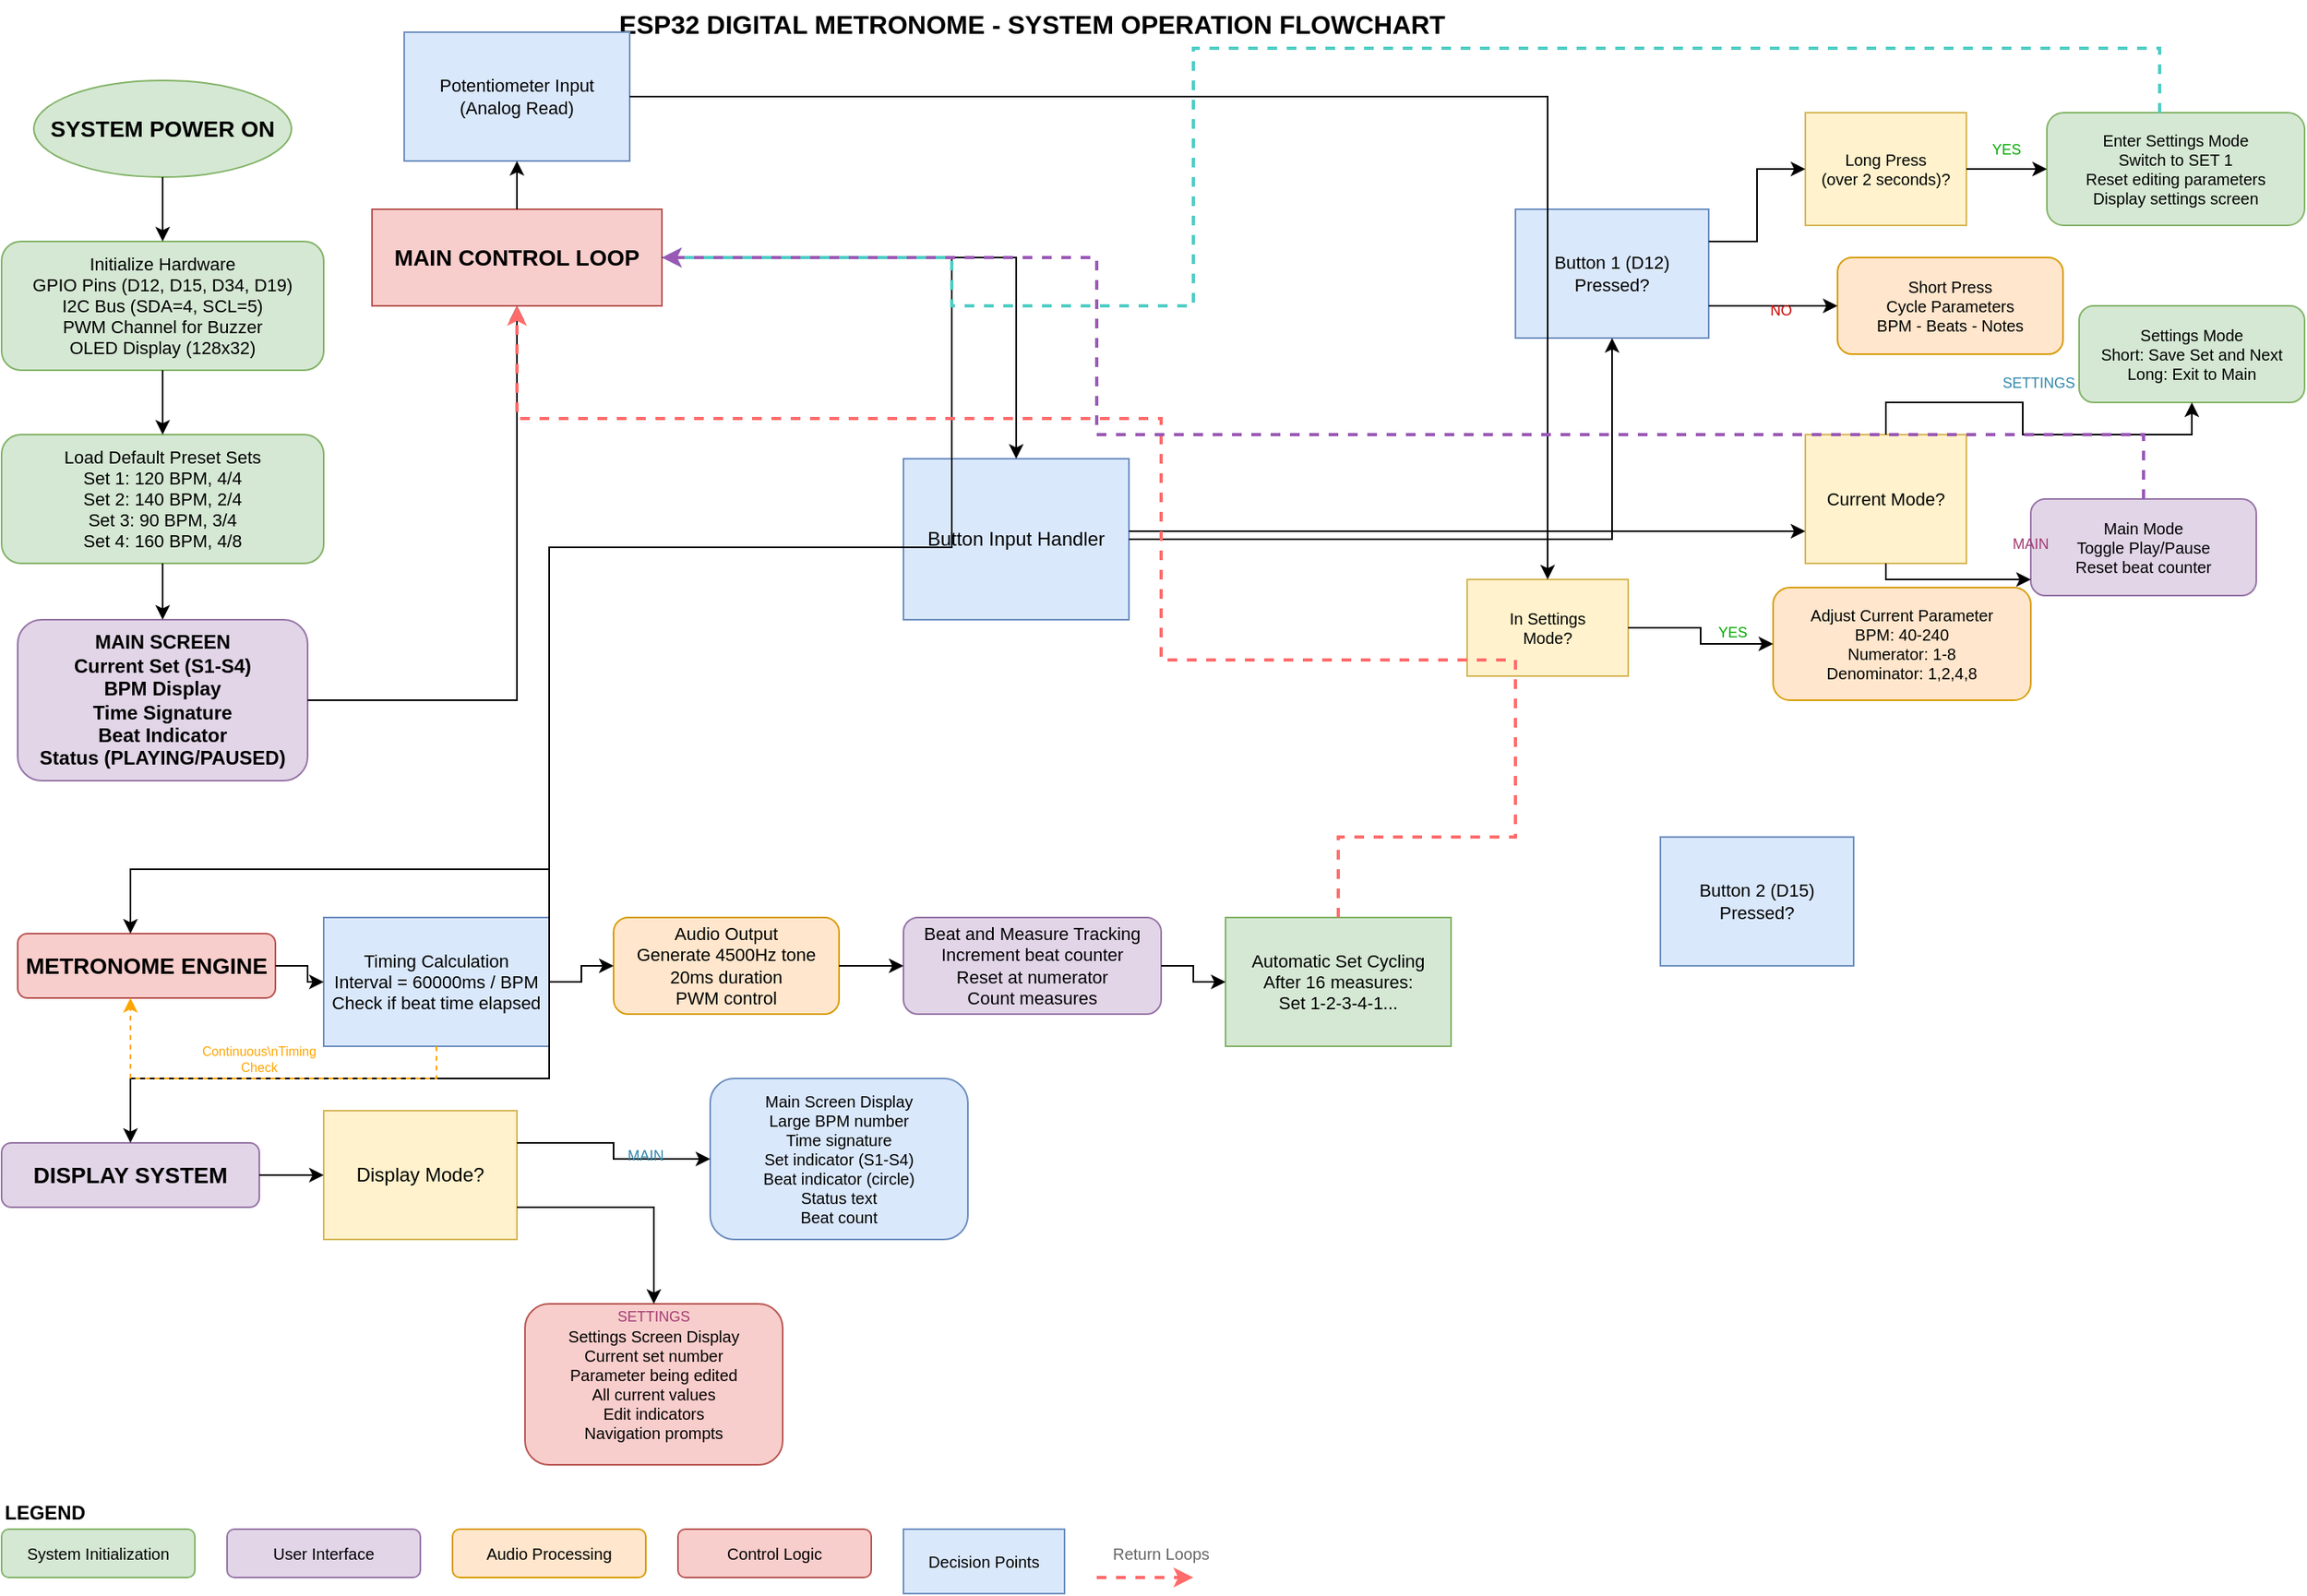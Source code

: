 <mxfile version="27.0.9">
  <diagram name="ESP32 Digital Metronome System Flow" id="metronome-system">
    <mxGraphModel dx="1868" dy="902" grid="1" gridSize="10" guides="1" tooltips="1" connect="1" arrows="1" fold="1" page="1" pageScale="1" pageWidth="1400" pageHeight="1000" math="0" shadow="0">
      <root>
        <mxCell id="0" />
        <mxCell id="1" parent="0" />
        <mxCell id="title" value="ESP32 DIGITAL METRONOME - SYSTEM OPERATION FLOWCHART" style="text;html=1;strokeColor=none;fillColor=none;align=center;verticalAlign=middle;whiteSpace=wrap;rounded=0;fontSize=16;fontStyle=1;fontColor=#000000;" parent="1" vertex="1">
          <mxGeometry x="400" y="10" width="600" height="30" as="geometry" />
        </mxCell>
        <mxCell id="init-start" value="SYSTEM POWER ON" style="ellipse;whiteSpace=wrap;html=1;fillColor=#d5e8d4;strokeColor=#82b366;fontSize=14;fontStyle=1" parent="1" vertex="1">
          <mxGeometry x="80" y="60" width="160" height="60" as="geometry" />
        </mxCell>
        <mxCell id="init-hardware" value="Initialize Hardware&lt;br&gt;GPIO Pins (D12, D15, D34, D19)&lt;br&gt;I2C Bus (SDA=4, SCL=5)&lt;br&gt;PWM Channel for Buzzer&lt;br&gt;OLED Display (128x32)" style="rounded=1;whiteSpace=wrap;html=1;fillColor=#d5e8d4;strokeColor=#82b366;fontSize=11" parent="1" vertex="1">
          <mxGeometry x="60" y="160" width="200" height="80" as="geometry" />
        </mxCell>
        <mxCell id="init-defaults" value="Load Default Preset Sets&lt;br&gt;Set 1: 120 BPM, 4/4&lt;br&gt;Set 2: 140 BPM, 2/4&lt;br&gt;Set 3: 90 BPM, 3/4&lt;br&gt;Set 4: 160 BPM, 4/8" style="rounded=1;whiteSpace=wrap;html=1;fillColor=#d5e8d4;strokeColor=#82b366;fontSize=11" parent="1" vertex="1">
          <mxGeometry x="60" y="280" width="200" height="80" as="geometry" />
        </mxCell>
        <mxCell id="main-screen" value="MAIN SCREEN&lt;br&gt;Current Set (S1-S4)&lt;br&gt;BPM Display&lt;br&gt;Time Signature&lt;br&gt;Beat Indicator&lt;br&gt;Status (PLAYING/PAUSED)" style="rounded=1;whiteSpace=wrap;html=1;fillColor=#e1d5e7;strokeColor=#9673a6;fontSize=12;fontStyle=1" parent="1" vertex="1">
          <mxGeometry x="70" y="395" width="180" height="100" as="geometry" />
        </mxCell>
        <mxCell id="main-loop" value="MAIN CONTROL LOOP" style="hexagon;whiteSpace=wrap;html=1;fillColor=#f8cecc;strokeColor=#b85450;fontSize=14;fontStyle=1" parent="1" vertex="1">
          <mxGeometry x="290" y="140" width="180" height="60" as="geometry" />
        </mxCell>
        <mxCell id="btn-handler" value="Button Input Handler" style="diamond;whiteSpace=wrap;html=1;fillColor=#dae8fc;strokeColor=#6c8ebf;fontSize=12" parent="1" vertex="1">
          <mxGeometry x="620" y="295" width="140" height="100" as="geometry" />
        </mxCell>
        <mxCell id="btn1-check" value="Button 1 (D12)&lt;br&gt;Pressed?" style="diamond;whiteSpace=wrap;html=1;fillColor=#dae8fc;strokeColor=#6c8ebf;fontSize=11" parent="1" vertex="1">
          <mxGeometry x="1000" y="140" width="120" height="80" as="geometry" />
        </mxCell>
        <mxCell id="btn1-long-check" value="Long Press&lt;br&gt;(over 2 seconds)?" style="diamond;whiteSpace=wrap;html=1;fillColor=#fff2cc;strokeColor=#d6b656;fontSize=10" parent="1" vertex="1">
          <mxGeometry x="1180" y="80" width="100" height="70" as="geometry" />
        </mxCell>
        <mxCell id="enter-settings" value="Enter Settings Mode&lt;br&gt;Switch to SET 1&lt;br&gt;Reset editing parameters&lt;br&gt;Display settings screen" style="rounded=1;whiteSpace=wrap;html=1;fillColor=#d5e8d4;strokeColor=#82b366;fontSize=10" parent="1" vertex="1">
          <mxGeometry x="1330" y="80" width="160" height="70" as="geometry" />
        </mxCell>
        <mxCell id="btn1-short" value="Short Press&lt;br&gt;Cycle Parameters&lt;br&gt;BPM - Beats - Notes" style="rounded=1;whiteSpace=wrap;html=1;fillColor=#ffe6cc;strokeColor=#d79b00;fontSize=10" parent="1" vertex="1">
          <mxGeometry x="1200" y="170" width="140" height="60" as="geometry" />
        </mxCell>
        <mxCell id="btn2-check" value="Button 2 (D15)&lt;br&gt;Pressed?" style="diamond;whiteSpace=wrap;html=1;fillColor=#dae8fc;strokeColor=#6c8ebf;fontSize=11" parent="1" vertex="1">
          <mxGeometry x="1090" y="530" width="120" height="80" as="geometry" />
        </mxCell>
        <mxCell id="btn2-context" value="Current Mode?" style="diamond;whiteSpace=wrap;html=1;fillColor=#fff2cc;strokeColor=#d6b656;fontSize=11" parent="1" vertex="1">
          <mxGeometry x="1180" y="280" width="100" height="80" as="geometry" />
        </mxCell>
        <mxCell id="btn2-settings" value="Settings Mode&lt;br&gt;Short: Save Set and Next&lt;br&gt;Long: Exit to Main" style="rounded=1;whiteSpace=wrap;html=1;fillColor=#d5e8d4;strokeColor=#82b366;fontSize=10" parent="1" vertex="1">
          <mxGeometry x="1350" y="200" width="140" height="60" as="geometry" />
        </mxCell>
        <mxCell id="btn2-main" value="Main Mode&lt;br&gt;Toggle Play/Pause&lt;br&gt;Reset beat counter" style="rounded=1;whiteSpace=wrap;html=1;fillColor=#e1d5e7;strokeColor=#9673a6;fontSize=10" parent="1" vertex="1">
          <mxGeometry x="1320" y="320" width="140" height="60" as="geometry" />
        </mxCell>
        <mxCell id="pot-handler" value="Potentiometer Input&lt;br&gt;(Analog Read)" style="diamond;whiteSpace=wrap;html=1;fillColor=#dae8fc;strokeColor=#6c8ebf;fontSize=11" parent="1" vertex="1">
          <mxGeometry x="310" y="30" width="140" height="80" as="geometry" />
        </mxCell>
        <mxCell id="pot-settings-check" value="In Settings&lt;br&gt;Mode?" style="diamond;whiteSpace=wrap;html=1;fillColor=#fff2cc;strokeColor=#d6b656;fontSize=10" parent="1" vertex="1">
          <mxGeometry x="970" y="370" width="100" height="60" as="geometry" />
        </mxCell>
        <mxCell id="pot-adjust" value="Adjust Current Parameter&lt;br&gt;BPM: 40-240&lt;br&gt;Numerator: 1-8&lt;br&gt;Denominator: 1,2,4,8" style="rounded=1;whiteSpace=wrap;html=1;fillColor=#ffe6cc;strokeColor=#d79b00;fontSize=10" parent="1" vertex="1">
          <mxGeometry x="1160" y="375" width="160" height="70" as="geometry" />
        </mxCell>
        <mxCell id="metronome-engine" value="METRONOME ENGINE" style="rounded=1;whiteSpace=wrap;html=1;fillColor=#f8cecc;strokeColor=#b85450;fontSize=14;fontStyle=1" parent="1" vertex="1">
          <mxGeometry x="70" y="590" width="160" height="40" as="geometry" />
        </mxCell>
        <mxCell id="timing-calc" value="Timing Calculation&lt;br&gt;Interval = 60000ms / BPM&lt;br&gt;Check if beat time elapsed" style="diamond;whiteSpace=wrap;html=1;fillColor=#dae8fc;strokeColor=#6c8ebf;fontSize=11" parent="1" vertex="1">
          <mxGeometry x="260" y="580" width="140" height="80" as="geometry" />
        </mxCell>
        <mxCell id="audio-output" value="Audio Output&lt;br&gt;Generate 4500Hz tone&lt;br&gt;20ms duration&lt;br&gt;PWM control" style="rounded=1;whiteSpace=wrap;html=1;fillColor=#ffe6cc;strokeColor=#d79b00;fontSize=11" parent="1" vertex="1">
          <mxGeometry x="440" y="580" width="140" height="60" as="geometry" />
        </mxCell>
        <mxCell id="beat-tracking" value="Beat and Measure Tracking&lt;br&gt;Increment beat counter&lt;br&gt;Reset at numerator&lt;br&gt;Count measures" style="rounded=1;whiteSpace=wrap;html=1;fillColor=#e1d5e7;strokeColor=#9673a6;fontSize=11" parent="1" vertex="1">
          <mxGeometry x="620" y="580" width="160" height="60" as="geometry" />
        </mxCell>
        <mxCell id="set-cycling" value="Automatic Set Cycling&lt;br&gt;After 16 measures:&lt;br&gt;Set 1-2-3-4-1..." style="diamond;whiteSpace=wrap;html=1;fillColor=#d5e8d4;strokeColor=#82b366;fontSize=11" parent="1" vertex="1">
          <mxGeometry x="820" y="580" width="140" height="80" as="geometry" />
        </mxCell>
        <mxCell id="display-system" value="DISPLAY SYSTEM" style="rounded=1;whiteSpace=wrap;html=1;fillColor=#e1d5e7;strokeColor=#9673a6;fontSize=14;fontStyle=1" parent="1" vertex="1">
          <mxGeometry x="60" y="720" width="160" height="40" as="geometry" />
        </mxCell>
        <mxCell id="display-mode" value="Display Mode?" style="diamond;whiteSpace=wrap;html=1;fillColor=#fff2cc;strokeColor=#d6b656;fontSize=12" parent="1" vertex="1">
          <mxGeometry x="260" y="700" width="120" height="80" as="geometry" />
        </mxCell>
        <mxCell id="main-display" value="Main Screen Display&lt;br&gt;Large BPM number&lt;br&gt;Time signature&lt;br&gt;Set indicator (S1-S4)&lt;br&gt;Beat indicator (circle)&lt;br&gt;Status text&lt;br&gt;Beat count" style="rounded=1;whiteSpace=wrap;html=1;fillColor=#dae8fc;strokeColor=#6c8ebf;fontSize=10" parent="1" vertex="1">
          <mxGeometry x="500" y="680" width="160" height="100" as="geometry" />
        </mxCell>
        <mxCell id="settings-display-detail" value="Settings Screen Display&lt;br&gt;Current set number&lt;br&gt;Parameter being edited&lt;br&gt;All current values&lt;br&gt;Edit indicators&lt;br&gt;Navigation prompts" style="rounded=1;whiteSpace=wrap;html=1;fillColor=#f8cecc;strokeColor=#b85450;fontSize=10" parent="1" vertex="1">
          <mxGeometry x="385" y="820" width="160" height="100" as="geometry" />
        </mxCell>
        <mxCell id="arrow1" style="edgeStyle=orthogonalEdgeStyle;rounded=0;orthogonalLoop=1;jettySize=auto;html=1;" parent="1" source="init-start" target="init-hardware" edge="1">
          <mxGeometry relative="1" as="geometry" />
        </mxCell>
        <mxCell id="arrow2" style="edgeStyle=orthogonalEdgeStyle;rounded=0;orthogonalLoop=1;jettySize=auto;html=1;" parent="1" source="init-hardware" target="init-defaults" edge="1">
          <mxGeometry relative="1" as="geometry" />
        </mxCell>
        <mxCell id="arrow3" style="edgeStyle=orthogonalEdgeStyle;rounded=0;orthogonalLoop=1;jettySize=auto;html=1;" parent="1" source="init-defaults" target="main-screen" edge="1">
          <mxGeometry relative="1" as="geometry" />
        </mxCell>
        <mxCell id="arrow4" style="edgeStyle=orthogonalEdgeStyle;rounded=0;orthogonalLoop=1;jettySize=auto;html=1;" parent="1" source="main-screen" target="main-loop" edge="1">
          <mxGeometry relative="1" as="geometry" />
        </mxCell>
        <mxCell id="arrow5" style="edgeStyle=orthogonalEdgeStyle;rounded=0;orthogonalLoop=1;jettySize=auto;html=1;" parent="1" source="main-loop" target="btn-handler" edge="1">
          <mxGeometry relative="1" as="geometry" />
        </mxCell>
        <mxCell id="arrow6" style="edgeStyle=orthogonalEdgeStyle;rounded=0;orthogonalLoop=1;jettySize=auto;html=1;" parent="1" source="main-loop" target="pot-handler" edge="1">
          <mxGeometry relative="1" as="geometry" />
        </mxCell>
        <mxCell id="arrow7" style="edgeStyle=orthogonalEdgeStyle;rounded=0;orthogonalLoop=1;jettySize=auto;html=1;" parent="1" source="main-loop" target="metronome-engine" edge="1">
          <mxGeometry relative="1" as="geometry">
            <Array as="points">
              <mxPoint x="650" y="350" />
              <mxPoint x="400" y="350" />
              <mxPoint x="400" y="550" />
              <mxPoint x="140" y="550" />
            </Array>
          </mxGeometry>
        </mxCell>
        <mxCell id="arrow8" style="edgeStyle=orthogonalEdgeStyle;rounded=0;orthogonalLoop=1;jettySize=auto;html=1;" parent="1" source="main-loop" target="display-system" edge="1">
          <mxGeometry relative="1" as="geometry">
            <Array as="points">
              <mxPoint x="650" y="350" />
              <mxPoint x="400" y="350" />
              <mxPoint x="400" y="680" />
              <mxPoint x="140" y="680" />
            </Array>
          </mxGeometry>
        </mxCell>
        <mxCell id="arrow9" style="edgeStyle=orthogonalEdgeStyle;rounded=0;orthogonalLoop=1;jettySize=auto;html=1;" parent="1" source="btn-handler" target="btn1-check" edge="1">
          <mxGeometry relative="1" as="geometry" />
        </mxCell>
        <mxCell id="arrow10" style="edgeStyle=orthogonalEdgeStyle;rounded=0;orthogonalLoop=1;jettySize=auto;html=1;exitX=1;exitY=0.25;exitDx=0;exitDy=0;" parent="1" source="btn1-check" target="btn1-long-check" edge="1">
          <mxGeometry relative="1" as="geometry" />
        </mxCell>
        <mxCell id="arrow11" style="edgeStyle=orthogonalEdgeStyle;rounded=0;orthogonalLoop=1;jettySize=auto;html=1;" parent="1" source="btn1-long-check" target="enter-settings" edge="1">
          <mxGeometry relative="1" as="geometry" />
        </mxCell>
        <mxCell id="arrow12" style="edgeStyle=orthogonalEdgeStyle;rounded=0;orthogonalLoop=1;jettySize=auto;html=1;exitX=1;exitY=0.75;exitDx=0;exitDy=0;" parent="1" source="btn1-check" target="btn1-short" edge="1">
          <mxGeometry relative="1" as="geometry" />
        </mxCell>
        <mxCell id="arrow13" style="edgeStyle=orthogonalEdgeStyle;rounded=0;orthogonalLoop=1;jettySize=auto;html=1;" parent="1" source="btn-handler" target="btn2-context" edge="1">
          <mxGeometry relative="1" as="geometry">
            <Array as="points">
              <mxPoint x="890" y="340" />
              <mxPoint x="1230" y="340" />
            </Array>
          </mxGeometry>
        </mxCell>
        <mxCell id="arrow14" style="edgeStyle=orthogonalEdgeStyle;rounded=0;orthogonalLoop=1;jettySize=auto;html=1;exitX=0.5;exitY=0;exitDx=0;exitDy=0;" parent="1" source="btn2-context" target="btn2-settings" edge="1">
          <mxGeometry relative="1" as="geometry" />
        </mxCell>
        <mxCell id="arrow15" style="edgeStyle=orthogonalEdgeStyle;rounded=0;orthogonalLoop=1;jettySize=auto;html=1;exitX=0.5;exitY=1;exitDx=0;exitDy=0;" parent="1" source="btn2-context" target="btn2-main" edge="1">
          <mxGeometry relative="1" as="geometry">
            <Array as="points">
              <mxPoint x="1230" y="370" />
              <mxPoint x="1390" y="370" />
            </Array>
          </mxGeometry>
        </mxCell>
        <mxCell id="arrow16" style="edgeStyle=orthogonalEdgeStyle;rounded=0;orthogonalLoop=1;jettySize=auto;html=1;" parent="1" source="pot-handler" target="pot-settings-check" edge="1">
          <mxGeometry relative="1" as="geometry" />
        </mxCell>
        <mxCell id="arrow17" style="edgeStyle=orthogonalEdgeStyle;rounded=0;orthogonalLoop=1;jettySize=auto;html=1;" parent="1" source="pot-settings-check" target="pot-adjust" edge="1">
          <mxGeometry relative="1" as="geometry" />
        </mxCell>
        <mxCell id="arrow18" style="edgeStyle=orthogonalEdgeStyle;rounded=0;orthogonalLoop=1;jettySize=auto;html=1;" parent="1" source="metronome-engine" target="timing-calc" edge="1">
          <mxGeometry relative="1" as="geometry" />
        </mxCell>
        <mxCell id="arrow19" style="edgeStyle=orthogonalEdgeStyle;rounded=0;orthogonalLoop=1;jettySize=auto;html=1;" parent="1" source="timing-calc" target="audio-output" edge="1">
          <mxGeometry relative="1" as="geometry" />
        </mxCell>
        <mxCell id="arrow20" style="edgeStyle=orthogonalEdgeStyle;rounded=0;orthogonalLoop=1;jettySize=auto;html=1;" parent="1" source="audio-output" target="beat-tracking" edge="1">
          <mxGeometry relative="1" as="geometry" />
        </mxCell>
        <mxCell id="arrow21" style="edgeStyle=orthogonalEdgeStyle;rounded=0;orthogonalLoop=1;jettySize=auto;html=1;" parent="1" source="beat-tracking" target="set-cycling" edge="1">
          <mxGeometry relative="1" as="geometry" />
        </mxCell>
        <mxCell id="arrow22" style="edgeStyle=orthogonalEdgeStyle;rounded=0;orthogonalLoop=1;jettySize=auto;html=1;" parent="1" source="display-system" target="display-mode" edge="1">
          <mxGeometry relative="1" as="geometry" />
        </mxCell>
        <mxCell id="arrow23" style="edgeStyle=orthogonalEdgeStyle;rounded=0;orthogonalLoop=1;jettySize=auto;html=1;exitX=1;exitY=0.25;exitDx=0;exitDy=0;" parent="1" source="display-mode" target="main-display" edge="1">
          <mxGeometry relative="1" as="geometry" />
        </mxCell>
        <mxCell id="arrow24" style="edgeStyle=orthogonalEdgeStyle;rounded=0;orthogonalLoop=1;jettySize=auto;html=1;exitX=1;exitY=0.75;exitDx=0;exitDy=0;" parent="1" source="display-mode" target="settings-display-detail" edge="1">
          <mxGeometry relative="1" as="geometry" />
        </mxCell>
        <mxCell id="arrow25" style="edgeStyle=orthogonalEdgeStyle;rounded=0;orthogonalLoop=1;jettySize=auto;html=1;strokeColor=#FF6B6B;strokeWidth=2;dashed=1;" parent="1" source="set-cycling" target="main-loop" edge="1">
          <mxGeometry relative="1" as="geometry">
            <Array as="points">
              <mxPoint x="890" y="530" />
              <mxPoint x="1000" y="530" />
              <mxPoint x="1000" y="420" />
              <mxPoint x="780" y="420" />
              <mxPoint x="780" y="270" />
            </Array>
          </mxGeometry>
        </mxCell>
        <mxCell id="arrow26" style="edgeStyle=orthogonalEdgeStyle;rounded=0;orthogonalLoop=1;jettySize=auto;html=1;strokeColor=#4ECDC4;strokeWidth=2;dashed=1;" parent="1" source="enter-settings" target="main-loop" edge="1">
          <mxGeometry relative="1" as="geometry">
            <Array as="points">
              <mxPoint x="1400" y="40" />
              <mxPoint x="800" y="40" />
              <mxPoint x="800" y="200" />
              <mxPoint x="650" y="200" />
            </Array>
          </mxGeometry>
        </mxCell>
        <mxCell id="arrow27" style="edgeStyle=orthogonalEdgeStyle;rounded=0;orthogonalLoop=1;jettySize=auto;html=1;strokeColor=#9B59B6;strokeWidth=2;dashed=1;" parent="1" source="btn2-main" target="main-loop" edge="1">
          <mxGeometry relative="1" as="geometry">
            <Array as="points">
              <mxPoint x="1390" y="280" />
              <mxPoint x="740" y="280" />
            </Array>
          </mxGeometry>
        </mxCell>
        <mxCell id="label-yes1" value="YES" style="text;html=1;strokeColor=none;fillColor=none;align=center;verticalAlign=middle;whiteSpace=wrap;rounded=0;fontSize=9;fontColor=#00AA00;" parent="1" vertex="1">
          <mxGeometry x="1290" y="95" width="30" height="15" as="geometry" />
        </mxCell>
        <mxCell id="label-no1" value="NO" style="text;html=1;strokeColor=none;fillColor=none;align=center;verticalAlign=middle;whiteSpace=wrap;rounded=0;fontSize=9;fontColor=#CC0000;" parent="1" vertex="1">
          <mxGeometry x="1150" y="195" width="30" height="15" as="geometry" />
        </mxCell>
        <mxCell id="label-settings" value="SETTINGS" style="text;html=1;strokeColor=none;fillColor=none;align=center;verticalAlign=middle;whiteSpace=wrap;rounded=0;fontSize=9;fontColor=#2E86AB;" parent="1" vertex="1">
          <mxGeometry x="1300" y="240" width="50" height="15" as="geometry" />
        </mxCell>
        <mxCell id="label-main" value="MAIN" style="text;html=1;strokeColor=none;fillColor=none;align=center;verticalAlign=middle;whiteSpace=wrap;rounded=0;fontSize=9;fontColor=#A23B72;" parent="1" vertex="1">
          <mxGeometry x="1300" y="340" width="40" height="15" as="geometry" />
        </mxCell>
        <mxCell id="label-yes2" value="YES" style="text;html=1;strokeColor=none;fillColor=none;align=center;verticalAlign=middle;whiteSpace=wrap;rounded=0;fontSize=9;fontColor=#00AA00;" parent="1" vertex="1">
          <mxGeometry x="1120" y="395" width="30" height="15" as="geometry" />
        </mxCell>
        <mxCell id="label-main-mode" value="MAIN" style="text;html=1;strokeColor=none;fillColor=none;align=center;verticalAlign=middle;whiteSpace=wrap;rounded=0;fontSize=9;fontColor=#2E86AB;" parent="1" vertex="1">
          <mxGeometry x="440" y="720" width="40" height="15" as="geometry" />
        </mxCell>
        <mxCell id="label-settings-mode" value="SETTINGS" style="text;html=1;strokeColor=none;fillColor=none;align=center;verticalAlign=middle;whiteSpace=wrap;rounded=0;fontSize=9;fontColor=#A23B72;" parent="1" vertex="1">
          <mxGeometry x="440" y="820" width="50" height="15" as="geometry" />
        </mxCell>
        <mxCell id="legend-title" value="LEGEND" style="text;html=1;strokeColor=none;fillColor=none;align=left;verticalAlign=middle;whiteSpace=wrap;rounded=0;fontSize=12;fontStyle=1;" parent="1" vertex="1">
          <mxGeometry x="60" y="940" width="80" height="20" as="geometry" />
        </mxCell>
        <mxCell id="legend1" value="System Initialization" style="rounded=1;whiteSpace=wrap;html=1;fillColor=#d5e8d4;strokeColor=#82b366;fontSize=10" parent="1" vertex="1">
          <mxGeometry x="60" y="960" width="120" height="30" as="geometry" />
        </mxCell>
        <mxCell id="legend2" value="User Interface" style="rounded=1;whiteSpace=wrap;html=1;fillColor=#e1d5e7;strokeColor=#9673a6;fontSize=10" parent="1" vertex="1">
          <mxGeometry x="200" y="960" width="120" height="30" as="geometry" />
        </mxCell>
        <mxCell id="legend3" value="Audio Processing" style="rounded=1;whiteSpace=wrap;html=1;fillColor=#ffe6cc;strokeColor=#d79b00;fontSize=10" parent="1" vertex="1">
          <mxGeometry x="340" y="960" width="120" height="30" as="geometry" />
        </mxCell>
        <mxCell id="legend4" value="Control Logic" style="rounded=1;whiteSpace=wrap;html=1;fillColor=#f8cecc;strokeColor=#b85450;fontSize=10" parent="1" vertex="1">
          <mxGeometry x="480" y="960" width="120" height="30" as="geometry" />
        </mxCell>
        <mxCell id="legend5" value="Decision Points" style="diamond;whiteSpace=wrap;html=1;fillColor=#dae8fc;strokeColor=#6c8ebf;fontSize=10" parent="1" vertex="1">
          <mxGeometry x="620" y="960" width="100" height="40" as="geometry" />
        </mxCell>
        <mxCell id="legend6" value="Return Loops" style="text;html=1;strokeColor=none;fillColor=none;align=center;verticalAlign=middle;whiteSpace=wrap;rounded=0;fontSize=10;fontColor=#666666;" parent="1" vertex="1">
          <mxGeometry x="740" y="960" width="80" height="30" as="geometry" />
        </mxCell>
        <mxCell id="legend6-line" value="" style="endArrow=classic;html=1;rounded=0;strokeColor=#FF6B6B;strokeWidth=2;dashed=1;" parent="1" edge="1">
          <mxGeometry width="50" height="50" relative="1" as="geometry">
            <mxPoint x="740" y="990" as="sourcePoint" />
            <mxPoint x="800" y="990" as="targetPoint" />
          </mxGeometry>
        </mxCell>
        <mxCell id="timing-feedback" style="edgeStyle=orthogonalEdgeStyle;rounded=0;orthogonalLoop=1;jettySize=auto;html=1;strokeColor=#FFA500;strokeWidth=1;dashed=1;" parent="1" source="timing-calc" target="metronome-engine" edge="1">
          <mxGeometry relative="1" as="geometry">
            <Array as="points">
              <mxPoint x="330" y="680" />
              <mxPoint x="140" y="680" />
            </Array>
          </mxGeometry>
        </mxCell>
        <mxCell id="timing-label" value="Continuous\nTiming Check" style="text;html=1;strokeColor=none;fillColor=none;align=center;verticalAlign=middle;whiteSpace=wrap;rounded=0;fontSize=8;fontColor=#FFA500;" parent="1" vertex="1">
          <mxGeometry x="190" y="655" width="60" height="25" as="geometry" />
        </mxCell>
      </root>
    </mxGraphModel>
  </diagram>
</mxfile>
